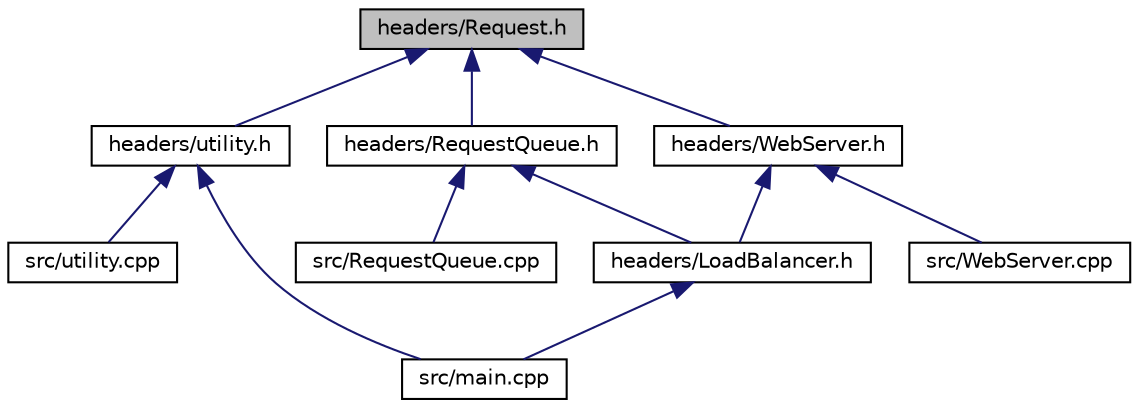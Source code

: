 digraph "headers/Request.h"
{
 // LATEX_PDF_SIZE
  edge [fontname="Helvetica",fontsize="10",labelfontname="Helvetica",labelfontsize="10"];
  node [fontname="Helvetica",fontsize="10",shape=record];
  Node1 [label="headers/Request.h",height=0.2,width=0.4,color="black", fillcolor="grey75", style="filled", fontcolor="black",tooltip="Defines the Request struct used to represent a web request."];
  Node1 -> Node2 [dir="back",color="midnightblue",fontsize="10",style="solid",fontname="Helvetica"];
  Node2 [label="headers/RequestQueue.h",height=0.2,width=0.4,color="black", fillcolor="white", style="filled",URL="$RequestQueue_8h.html",tooltip="Declares the RequestQueue class for managing a queue of web requests."];
  Node2 -> Node3 [dir="back",color="midnightblue",fontsize="10",style="solid",fontname="Helvetica"];
  Node3 [label="src/RequestQueue.cpp",height=0.2,width=0.4,color="black", fillcolor="white", style="filled",URL="$RequestQueue_8cpp.html",tooltip="Implements the RequestQueue class for managing request queuing operations."];
  Node2 -> Node4 [dir="back",color="midnightblue",fontsize="10",style="solid",fontname="Helvetica"];
  Node4 [label="headers/LoadBalancer.h",height=0.2,width=0.4,color="black", fillcolor="white", style="filled",URL="$LoadBalancer_8h.html",tooltip="Declares the LoadBalancer class responsible for managing web servers and requests."];
  Node4 -> Node5 [dir="back",color="midnightblue",fontsize="10",style="solid",fontname="Helvetica"];
  Node5 [label="src/main.cpp",height=0.2,width=0.4,color="black", fillcolor="white", style="filled",URL="$main_8cpp.html",tooltip="Entry point for the Load Balancer simulation."];
  Node1 -> Node6 [dir="back",color="midnightblue",fontsize="10",style="solid",fontname="Helvetica"];
  Node6 [label="headers/utility.h",height=0.2,width=0.4,color="black", fillcolor="white", style="filled",URL="$utility_8h.html",tooltip="Declares utility functions for generating random IP addresses and web requests."];
  Node6 -> Node5 [dir="back",color="midnightblue",fontsize="10",style="solid",fontname="Helvetica"];
  Node6 -> Node7 [dir="back",color="midnightblue",fontsize="10",style="solid",fontname="Helvetica"];
  Node7 [label="src/utility.cpp",height=0.2,width=0.4,color="black", fillcolor="white", style="filled",URL="$utility_8cpp.html",tooltip="Contains utility functions for generating random IP addresses and requests."];
  Node1 -> Node8 [dir="back",color="midnightblue",fontsize="10",style="solid",fontname="Helvetica"];
  Node8 [label="headers/WebServer.h",height=0.2,width=0.4,color="black", fillcolor="white", style="filled",URL="$WebServer_8h.html",tooltip="Declares the WebServer class that simulates processing web requests."];
  Node8 -> Node9 [dir="back",color="midnightblue",fontsize="10",style="solid",fontname="Helvetica"];
  Node9 [label="src/WebServer.cpp",height=0.2,width=0.4,color="black", fillcolor="white", style="filled",URL="$WebServer_8cpp.html",tooltip="Implements the WebServer class that simulates individual web server behavior."];
  Node8 -> Node4 [dir="back",color="midnightblue",fontsize="10",style="solid",fontname="Helvetica"];
}
